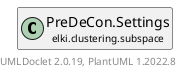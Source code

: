@startuml
    remove .*\.(Instance|Par|Parameterizer|Factory)$
    set namespaceSeparator none
    hide empty fields
    hide empty methods

    class "<size:14>PreDeCon.Settings.Par\n<size:10>elki.clustering.subspace" as elki.clustering.subspace.PreDeCon.Settings.Par [[PreDeCon.Settings.Par.html]] {
        {static} +DELTA_ID: OptionID
        {static} +KAPPA_ID: OptionID
        {static} +KAPPA_DEFAULT: double
        {static} +LAMBDA_ID: OptionID
        ~settings: Settings
        +configure(Parameterization): void
        #configEpsilon(Parameterization): void
        #configMinPts(Parameterization): void
        #configDelta(Parameterization): void
        #configKappa(Parameterization): void
        #configLambda(Parameterization): void
        +make(): Settings
    }

    interface "<size:14>Parameterizer\n<size:10>elki.utilities.optionhandling" as elki.utilities.optionhandling.Parameterizer [[../../utilities/optionhandling/Parameterizer.html]] {
        {abstract} +make(): Object
    }
    class "<size:14>PreDeCon.Settings\n<size:10>elki.clustering.subspace" as elki.clustering.subspace.PreDeCon.Settings [[PreDeCon.Settings.html]]

    elki.utilities.optionhandling.Parameterizer <|.. elki.clustering.subspace.PreDeCon.Settings.Par
    elki.clustering.subspace.PreDeCon.Settings +-- elki.clustering.subspace.PreDeCon.Settings.Par

    center footer UMLDoclet 2.0.19, PlantUML 1.2022.8
@enduml
